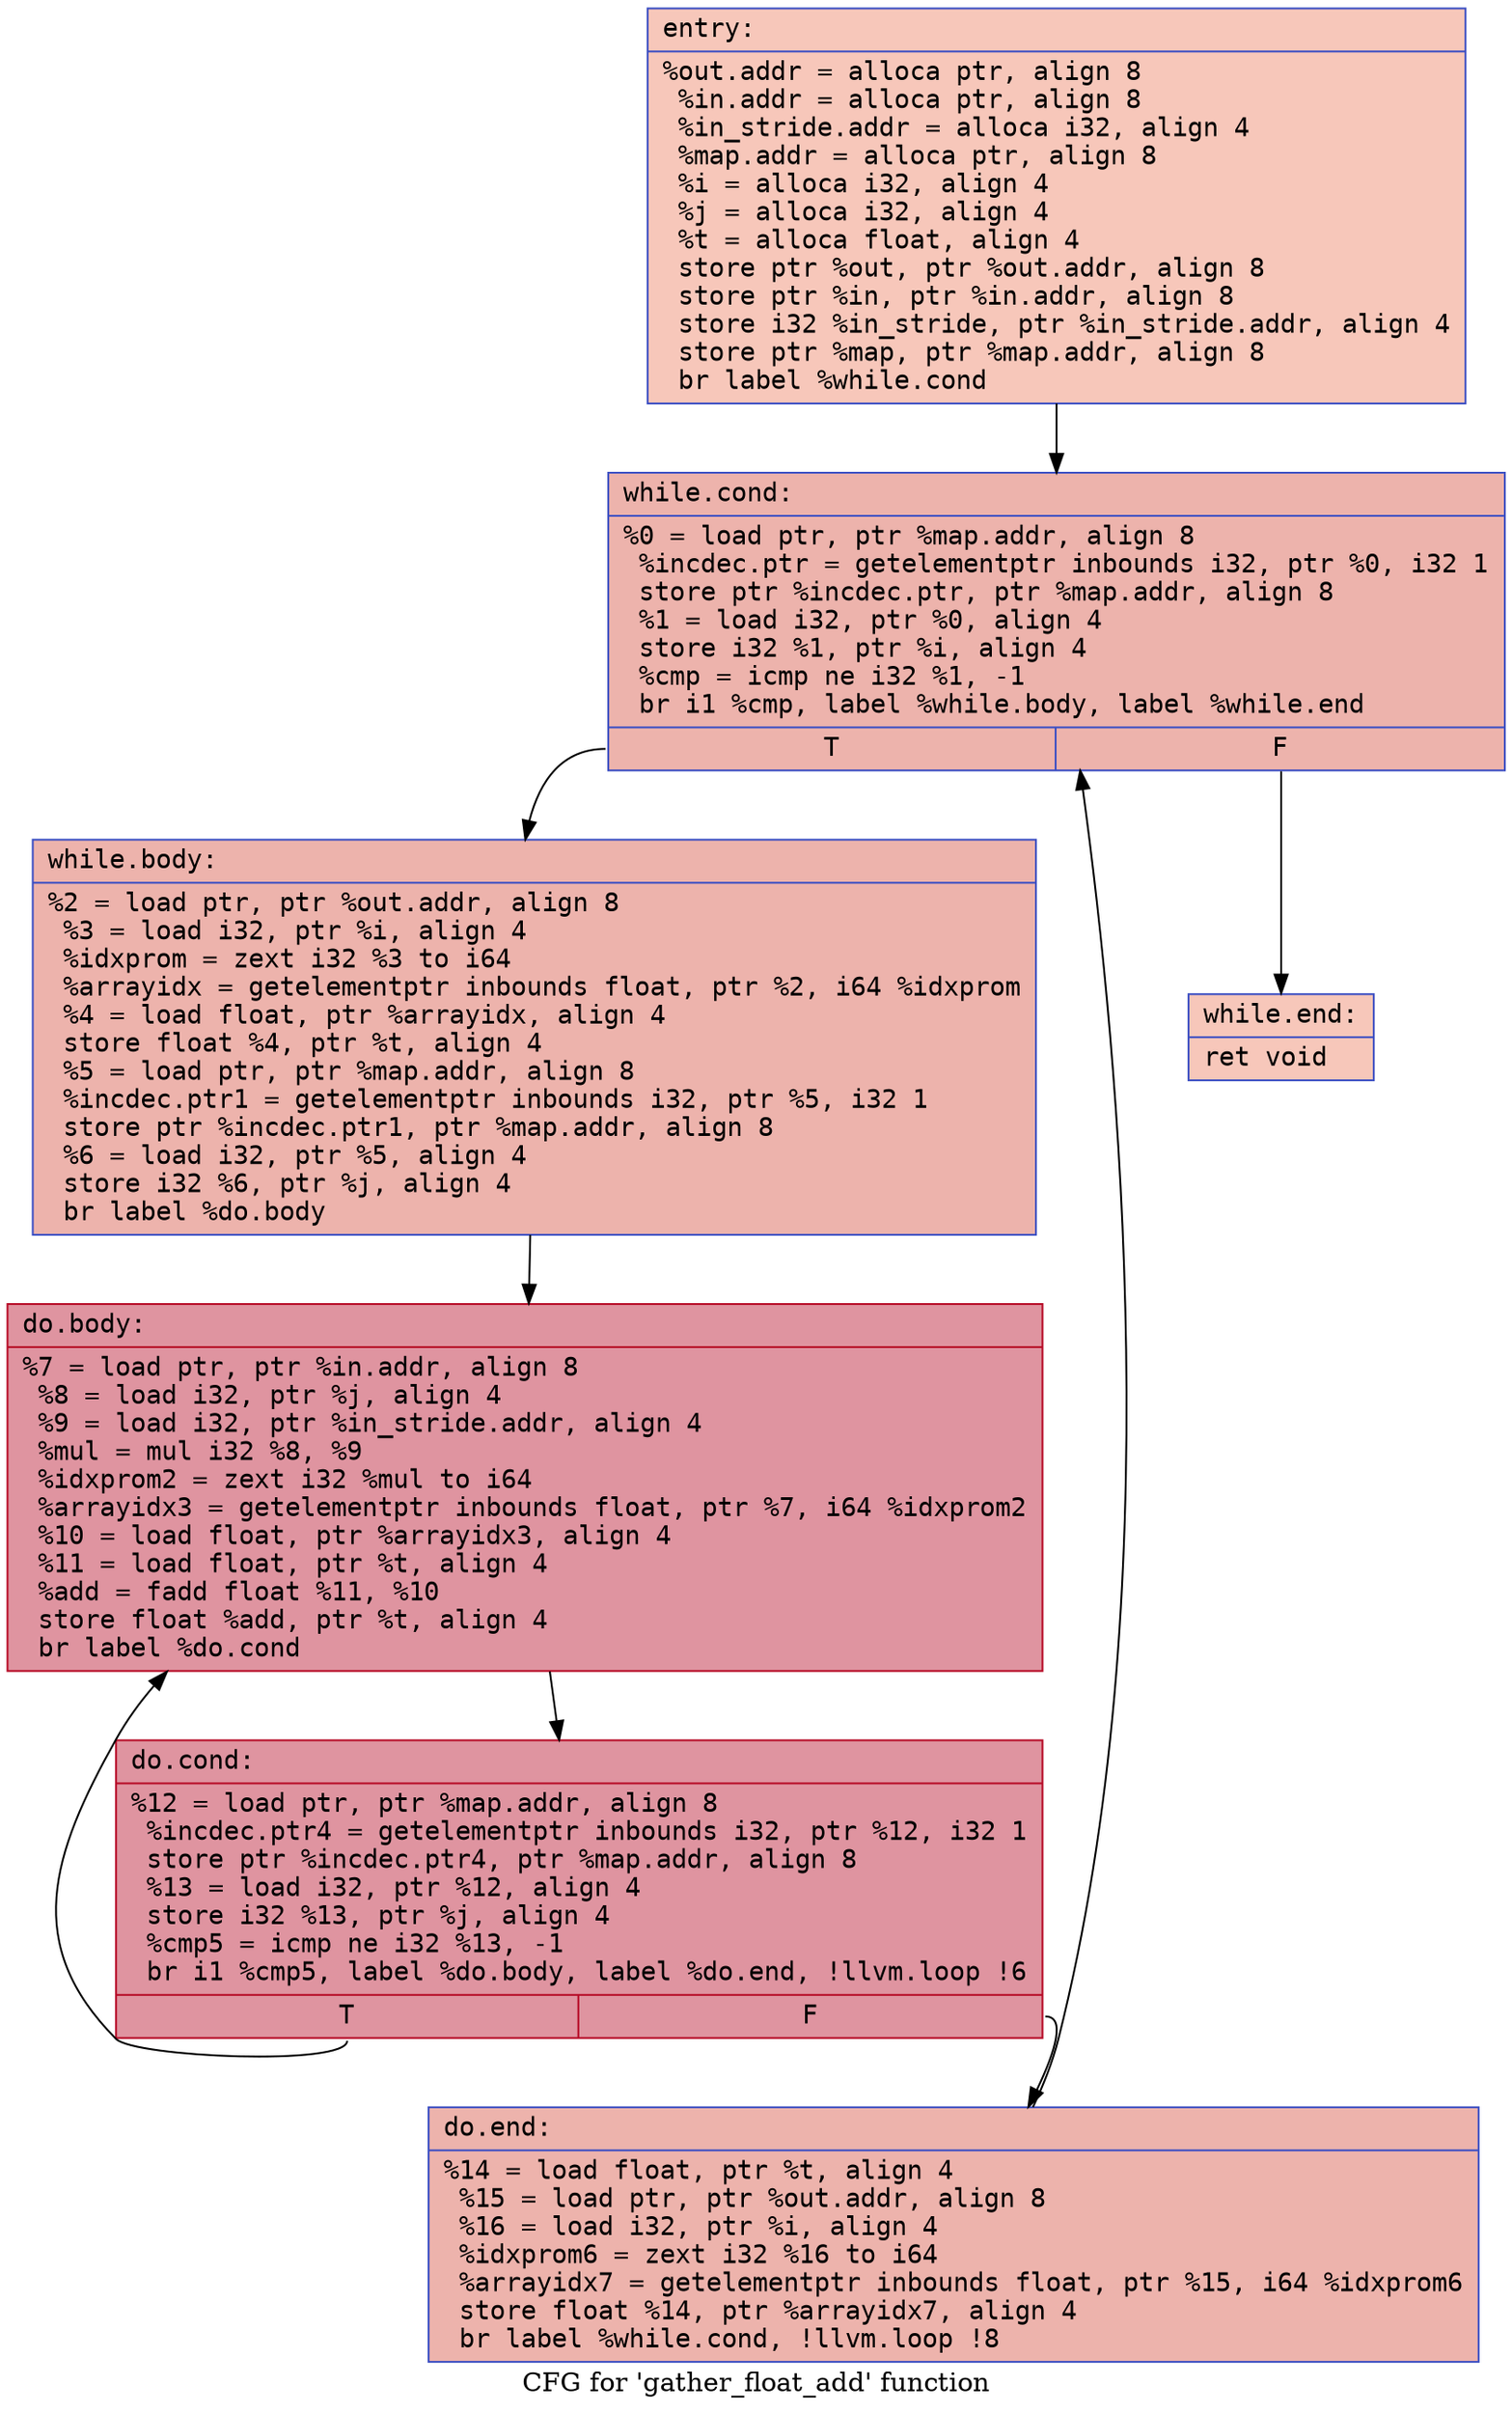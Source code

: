digraph "CFG for 'gather_float_add' function" {
	label="CFG for 'gather_float_add' function";

	Node0x55e011cbbb10 [shape=record,color="#3d50c3ff", style=filled, fillcolor="#ec7f6370" fontname="Courier",label="{entry:\l|  %out.addr = alloca ptr, align 8\l  %in.addr = alloca ptr, align 8\l  %in_stride.addr = alloca i32, align 4\l  %map.addr = alloca ptr, align 8\l  %i = alloca i32, align 4\l  %j = alloca i32, align 4\l  %t = alloca float, align 4\l  store ptr %out, ptr %out.addr, align 8\l  store ptr %in, ptr %in.addr, align 8\l  store i32 %in_stride, ptr %in_stride.addr, align 4\l  store ptr %map, ptr %map.addr, align 8\l  br label %while.cond\l}"];
	Node0x55e011cbbb10 -> Node0x55e011cbc190[tooltip="entry -> while.cond\nProbability 100.00%" ];
	Node0x55e011cbc190 [shape=record,color="#3d50c3ff", style=filled, fillcolor="#d6524470" fontname="Courier",label="{while.cond:\l|  %0 = load ptr, ptr %map.addr, align 8\l  %incdec.ptr = getelementptr inbounds i32, ptr %0, i32 1\l  store ptr %incdec.ptr, ptr %map.addr, align 8\l  %1 = load i32, ptr %0, align 4\l  store i32 %1, ptr %i, align 4\l  %cmp = icmp ne i32 %1, -1\l  br i1 %cmp, label %while.body, label %while.end\l|{<s0>T|<s1>F}}"];
	Node0x55e011cbc190:s0 -> Node0x55e011cbc720[tooltip="while.cond -> while.body\nProbability 96.88%" ];
	Node0x55e011cbc190:s1 -> Node0x55e011cbc7a0[tooltip="while.cond -> while.end\nProbability 3.12%" ];
	Node0x55e011cbc720 [shape=record,color="#3d50c3ff", style=filled, fillcolor="#d6524470" fontname="Courier",label="{while.body:\l|  %2 = load ptr, ptr %out.addr, align 8\l  %3 = load i32, ptr %i, align 4\l  %idxprom = zext i32 %3 to i64\l  %arrayidx = getelementptr inbounds float, ptr %2, i64 %idxprom\l  %4 = load float, ptr %arrayidx, align 4\l  store float %4, ptr %t, align 4\l  %5 = load ptr, ptr %map.addr, align 8\l  %incdec.ptr1 = getelementptr inbounds i32, ptr %5, i32 1\l  store ptr %incdec.ptr1, ptr %map.addr, align 8\l  %6 = load i32, ptr %5, align 4\l  store i32 %6, ptr %j, align 4\l  br label %do.body\l}"];
	Node0x55e011cbc720 -> Node0x55e011cbcf40[tooltip="while.body -> do.body\nProbability 100.00%" ];
	Node0x55e011cbcf40 [shape=record,color="#b70d28ff", style=filled, fillcolor="#b70d2870" fontname="Courier",label="{do.body:\l|  %7 = load ptr, ptr %in.addr, align 8\l  %8 = load i32, ptr %j, align 4\l  %9 = load i32, ptr %in_stride.addr, align 4\l  %mul = mul i32 %8, %9\l  %idxprom2 = zext i32 %mul to i64\l  %arrayidx3 = getelementptr inbounds float, ptr %7, i64 %idxprom2\l  %10 = load float, ptr %arrayidx3, align 4\l  %11 = load float, ptr %t, align 4\l  %add = fadd float %11, %10\l  store float %add, ptr %t, align 4\l  br label %do.cond\l}"];
	Node0x55e011cbcf40 -> Node0x55e011cbc2b0[tooltip="do.body -> do.cond\nProbability 100.00%" ];
	Node0x55e011cbc2b0 [shape=record,color="#b70d28ff", style=filled, fillcolor="#b70d2870" fontname="Courier",label="{do.cond:\l|  %12 = load ptr, ptr %map.addr, align 8\l  %incdec.ptr4 = getelementptr inbounds i32, ptr %12, i32 1\l  store ptr %incdec.ptr4, ptr %map.addr, align 8\l  %13 = load i32, ptr %12, align 4\l  store i32 %13, ptr %j, align 4\l  %cmp5 = icmp ne i32 %13, -1\l  br i1 %cmp5, label %do.body, label %do.end, !llvm.loop !6\l|{<s0>T|<s1>F}}"];
	Node0x55e011cbc2b0:s0 -> Node0x55e011cbcf40[tooltip="do.cond -> do.body\nProbability 96.88%" ];
	Node0x55e011cbc2b0:s1 -> Node0x55e011cbdc30[tooltip="do.cond -> do.end\nProbability 3.12%" ];
	Node0x55e011cbdc30 [shape=record,color="#3d50c3ff", style=filled, fillcolor="#d6524470" fontname="Courier",label="{do.end:\l|  %14 = load float, ptr %t, align 4\l  %15 = load ptr, ptr %out.addr, align 8\l  %16 = load i32, ptr %i, align 4\l  %idxprom6 = zext i32 %16 to i64\l  %arrayidx7 = getelementptr inbounds float, ptr %15, i64 %idxprom6\l  store float %14, ptr %arrayidx7, align 4\l  br label %while.cond, !llvm.loop !8\l}"];
	Node0x55e011cbdc30 -> Node0x55e011cbc190[tooltip="do.end -> while.cond\nProbability 100.00%" ];
	Node0x55e011cbc7a0 [shape=record,color="#3d50c3ff", style=filled, fillcolor="#ec7f6370" fontname="Courier",label="{while.end:\l|  ret void\l}"];
}

